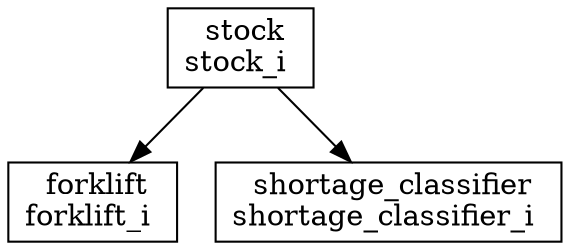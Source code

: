 digraph {
forklift_i [ label=" forklift\nforklift_i " shape= box ]
shortage_classifier_i [ label=" shortage_classifier\nshortage_classifier_i " shape= box ]
stock_i [ label=" stock\nstock_i " shape= box ]

"stock_i" -> "forklift_i" []
"stock_i" -> "shortage_classifier_i" []
}
